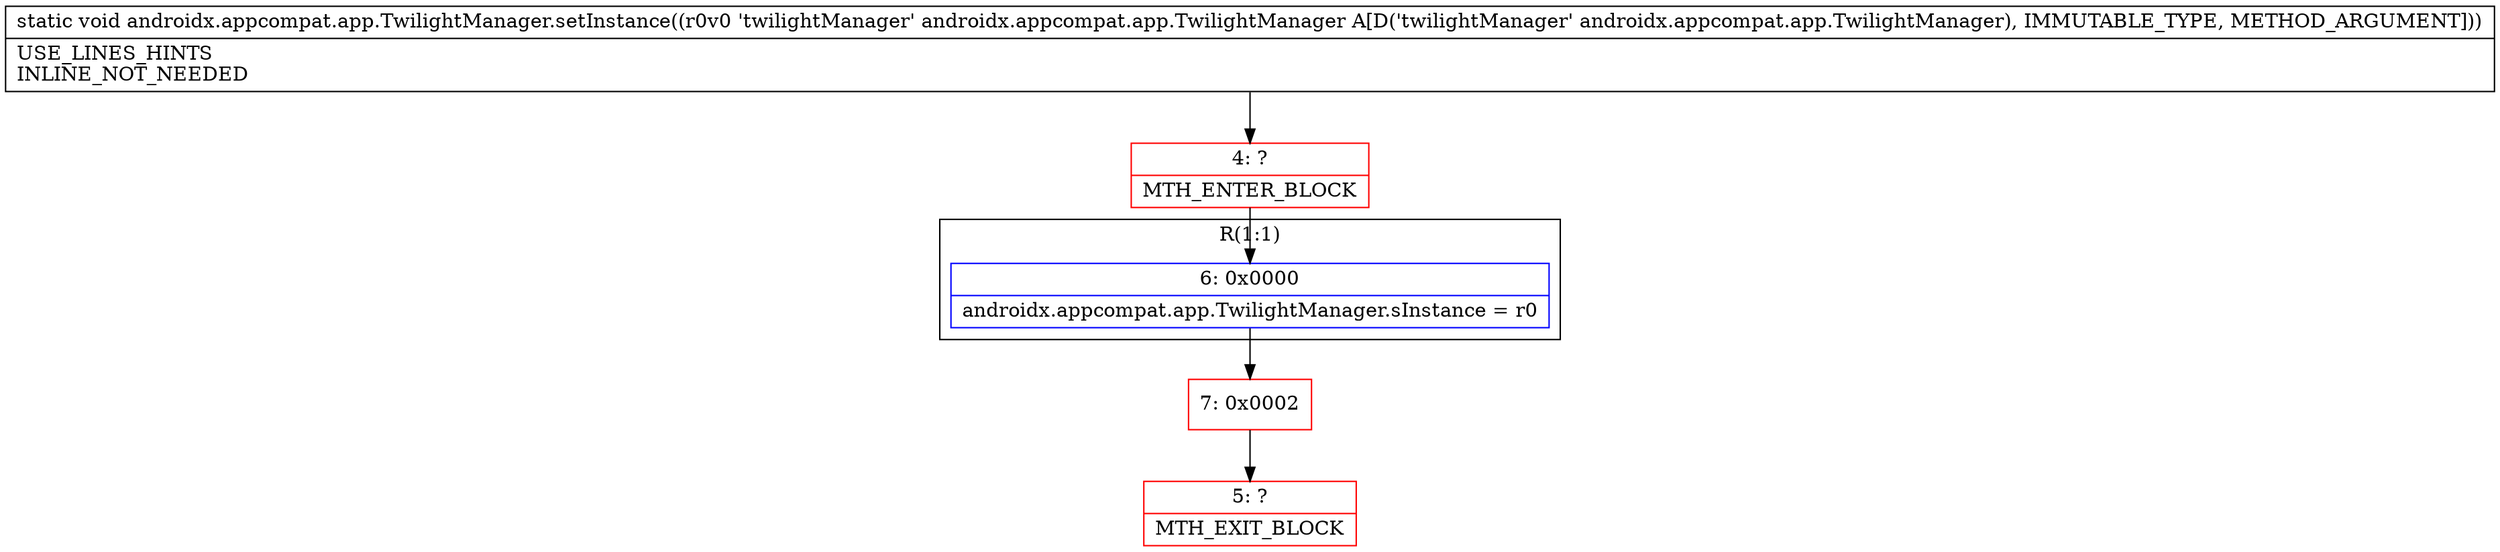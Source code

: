 digraph "CFG forandroidx.appcompat.app.TwilightManager.setInstance(Landroidx\/appcompat\/app\/TwilightManager;)V" {
subgraph cluster_Region_852545386 {
label = "R(1:1)";
node [shape=record,color=blue];
Node_6 [shape=record,label="{6\:\ 0x0000|androidx.appcompat.app.TwilightManager.sInstance = r0\l}"];
}
Node_4 [shape=record,color=red,label="{4\:\ ?|MTH_ENTER_BLOCK\l}"];
Node_7 [shape=record,color=red,label="{7\:\ 0x0002}"];
Node_5 [shape=record,color=red,label="{5\:\ ?|MTH_EXIT_BLOCK\l}"];
MethodNode[shape=record,label="{static void androidx.appcompat.app.TwilightManager.setInstance((r0v0 'twilightManager' androidx.appcompat.app.TwilightManager A[D('twilightManager' androidx.appcompat.app.TwilightManager), IMMUTABLE_TYPE, METHOD_ARGUMENT]))  | USE_LINES_HINTS\lINLINE_NOT_NEEDED\l}"];
MethodNode -> Node_4;Node_6 -> Node_7;
Node_4 -> Node_6;
Node_7 -> Node_5;
}

